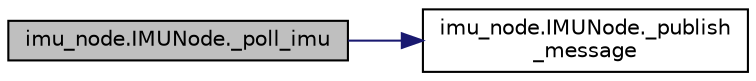 digraph "imu_node.IMUNode._poll_imu"
{
 // LATEX_PDF_SIZE
  edge [fontname="Helvetica",fontsize="10",labelfontname="Helvetica",labelfontsize="10"];
  node [fontname="Helvetica",fontsize="10",shape=record];
  rankdir="LR";
  Node1 [label="imu_node.IMUNode._poll_imu",height=0.2,width=0.4,color="black", fillcolor="grey75", style="filled", fontcolor="black",tooltip=" "];
  Node1 -> Node2 [color="midnightblue",fontsize="10",style="solid",fontname="Helvetica"];
  Node2 [label="imu_node.IMUNode._publish\l_message",height=0.2,width=0.4,color="black", fillcolor="white", style="filled",URL="$classimu__node_1_1_i_m_u_node.html#a1062a4f6b25a00abb8dc2021324d8d03",tooltip=" "];
}
